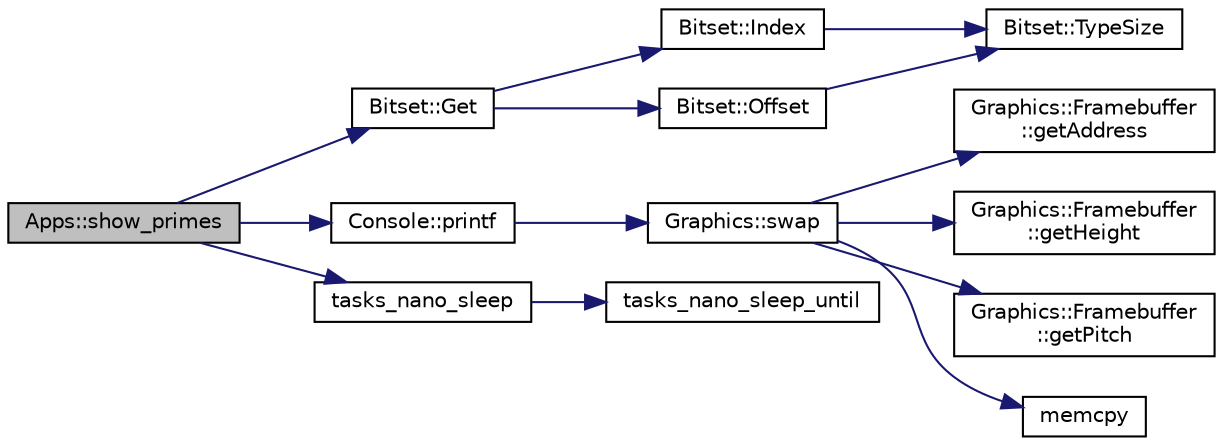 digraph "Apps::show_primes"
{
 // LATEX_PDF_SIZE
  edge [fontname="Helvetica",fontsize="10",labelfontname="Helvetica",labelfontsize="10"];
  node [fontname="Helvetica",fontsize="10",shape=record];
  rankdir="LR";
  Node1 [label="Apps::show_primes",height=0.2,width=0.4,color="black", fillcolor="grey75", style="filled", fontcolor="black",tooltip="Starts a task to display number of primes found by find_primes."];
  Node1 -> Node2 [color="midnightblue",fontsize="10",style="solid",fontname="Helvetica"];
  Node2 [label="Bitset::Get",height=0.2,width=0.4,color="black", fillcolor="white", style="filled",URL="$d6/d09/class_bitset.html#abde1d6cdc2a360906f01a25511d0cf9b",tooltip=" "];
  Node2 -> Node3 [color="midnightblue",fontsize="10",style="solid",fontname="Helvetica"];
  Node3 [label="Bitset::Index",height=0.2,width=0.4,color="black", fillcolor="white", style="filled",URL="$d6/d09/class_bitset.html#a60d018e6ded385ab8faf0592065c6550",tooltip=" "];
  Node3 -> Node4 [color="midnightblue",fontsize="10",style="solid",fontname="Helvetica"];
  Node4 [label="Bitset::TypeSize",height=0.2,width=0.4,color="black", fillcolor="white", style="filled",URL="$d6/d09/class_bitset.html#aa882bdd0b6527349626863d4c93b6ed3",tooltip=" "];
  Node2 -> Node5 [color="midnightblue",fontsize="10",style="solid",fontname="Helvetica"];
  Node5 [label="Bitset::Offset",height=0.2,width=0.4,color="black", fillcolor="white", style="filled",URL="$d6/d09/class_bitset.html#a6bc7c74b2174dad5665fc63d13c937f2",tooltip=" "];
  Node5 -> Node4 [color="midnightblue",fontsize="10",style="solid",fontname="Helvetica"];
  Node1 -> Node6 [color="midnightblue",fontsize="10",style="solid",fontname="Helvetica"];
  Node6 [label="Console::printf",height=0.2,width=0.4,color="black", fillcolor="white", style="filled",URL="$d8/db5/namespace_console.html#aa92244db771ad2578967dd9f8fcac912",tooltip=" "];
  Node6 -> Node7 [color="midnightblue",fontsize="10",style="solid",fontname="Helvetica"];
  Node7 [label="Graphics::swap",height=0.2,width=0.4,color="black", fillcolor="white", style="filled",URL="$d6/d9b/namespace_graphics.html#afb7733fe050948fc3a09cd9a87071ffc",tooltip="Swap the data on backbuffer to memory video buffer and show in the screen."];
  Node7 -> Node8 [color="midnightblue",fontsize="10",style="solid",fontname="Helvetica"];
  Node8 [label="Graphics::Framebuffer\l::getAddress",height=0.2,width=0.4,color="black", fillcolor="white", style="filled",URL="$d0/dcb/class_graphics_1_1_framebuffer.html#af62e5c11c830410a3213e2b17075b158",tooltip=" "];
  Node7 -> Node9 [color="midnightblue",fontsize="10",style="solid",fontname="Helvetica"];
  Node9 [label="Graphics::Framebuffer\l::getHeight",height=0.2,width=0.4,color="black", fillcolor="white", style="filled",URL="$d0/dcb/class_graphics_1_1_framebuffer.html#a1056e91da94b6937b0a6deeb3a859368",tooltip=" "];
  Node7 -> Node10 [color="midnightblue",fontsize="10",style="solid",fontname="Helvetica"];
  Node10 [label="Graphics::Framebuffer\l::getPitch",height=0.2,width=0.4,color="black", fillcolor="white", style="filled",URL="$d0/dcb/class_graphics_1_1_framebuffer.html#a4b6694a0728b42872a51eb15a631cd51",tooltip=" "];
  Node7 -> Node11 [color="midnightblue",fontsize="10",style="solid",fontname="Helvetica"];
  Node11 [label="memcpy",height=0.2,width=0.4,color="black", fillcolor="white", style="filled",URL="$d5/d24/string_8cpp.html#a370712322c794e949c996946f2283ea8",tooltip=" "];
  Node1 -> Node12 [color="midnightblue",fontsize="10",style="solid",fontname="Helvetica"];
  Node12 [label="tasks_nano_sleep",height=0.2,width=0.4,color="black", fillcolor="white", style="filled",URL="$d5/d9d/tasks_8cpp.html#afe0837dfadb366ea8717fd97e04b3374",tooltip="Sleep for a given period of time (in nanoseconds)."];
  Node12 -> Node13 [color="midnightblue",fontsize="10",style="solid",fontname="Helvetica"];
  Node13 [label="tasks_nano_sleep_until",height=0.2,width=0.4,color="black", fillcolor="white", style="filled",URL="$d5/d9d/tasks_8cpp.html#a1280b6050df9305a3afc0b8f609e581c",tooltip="Sleeps until the provided absolute time (in nanoseconds)."];
}
